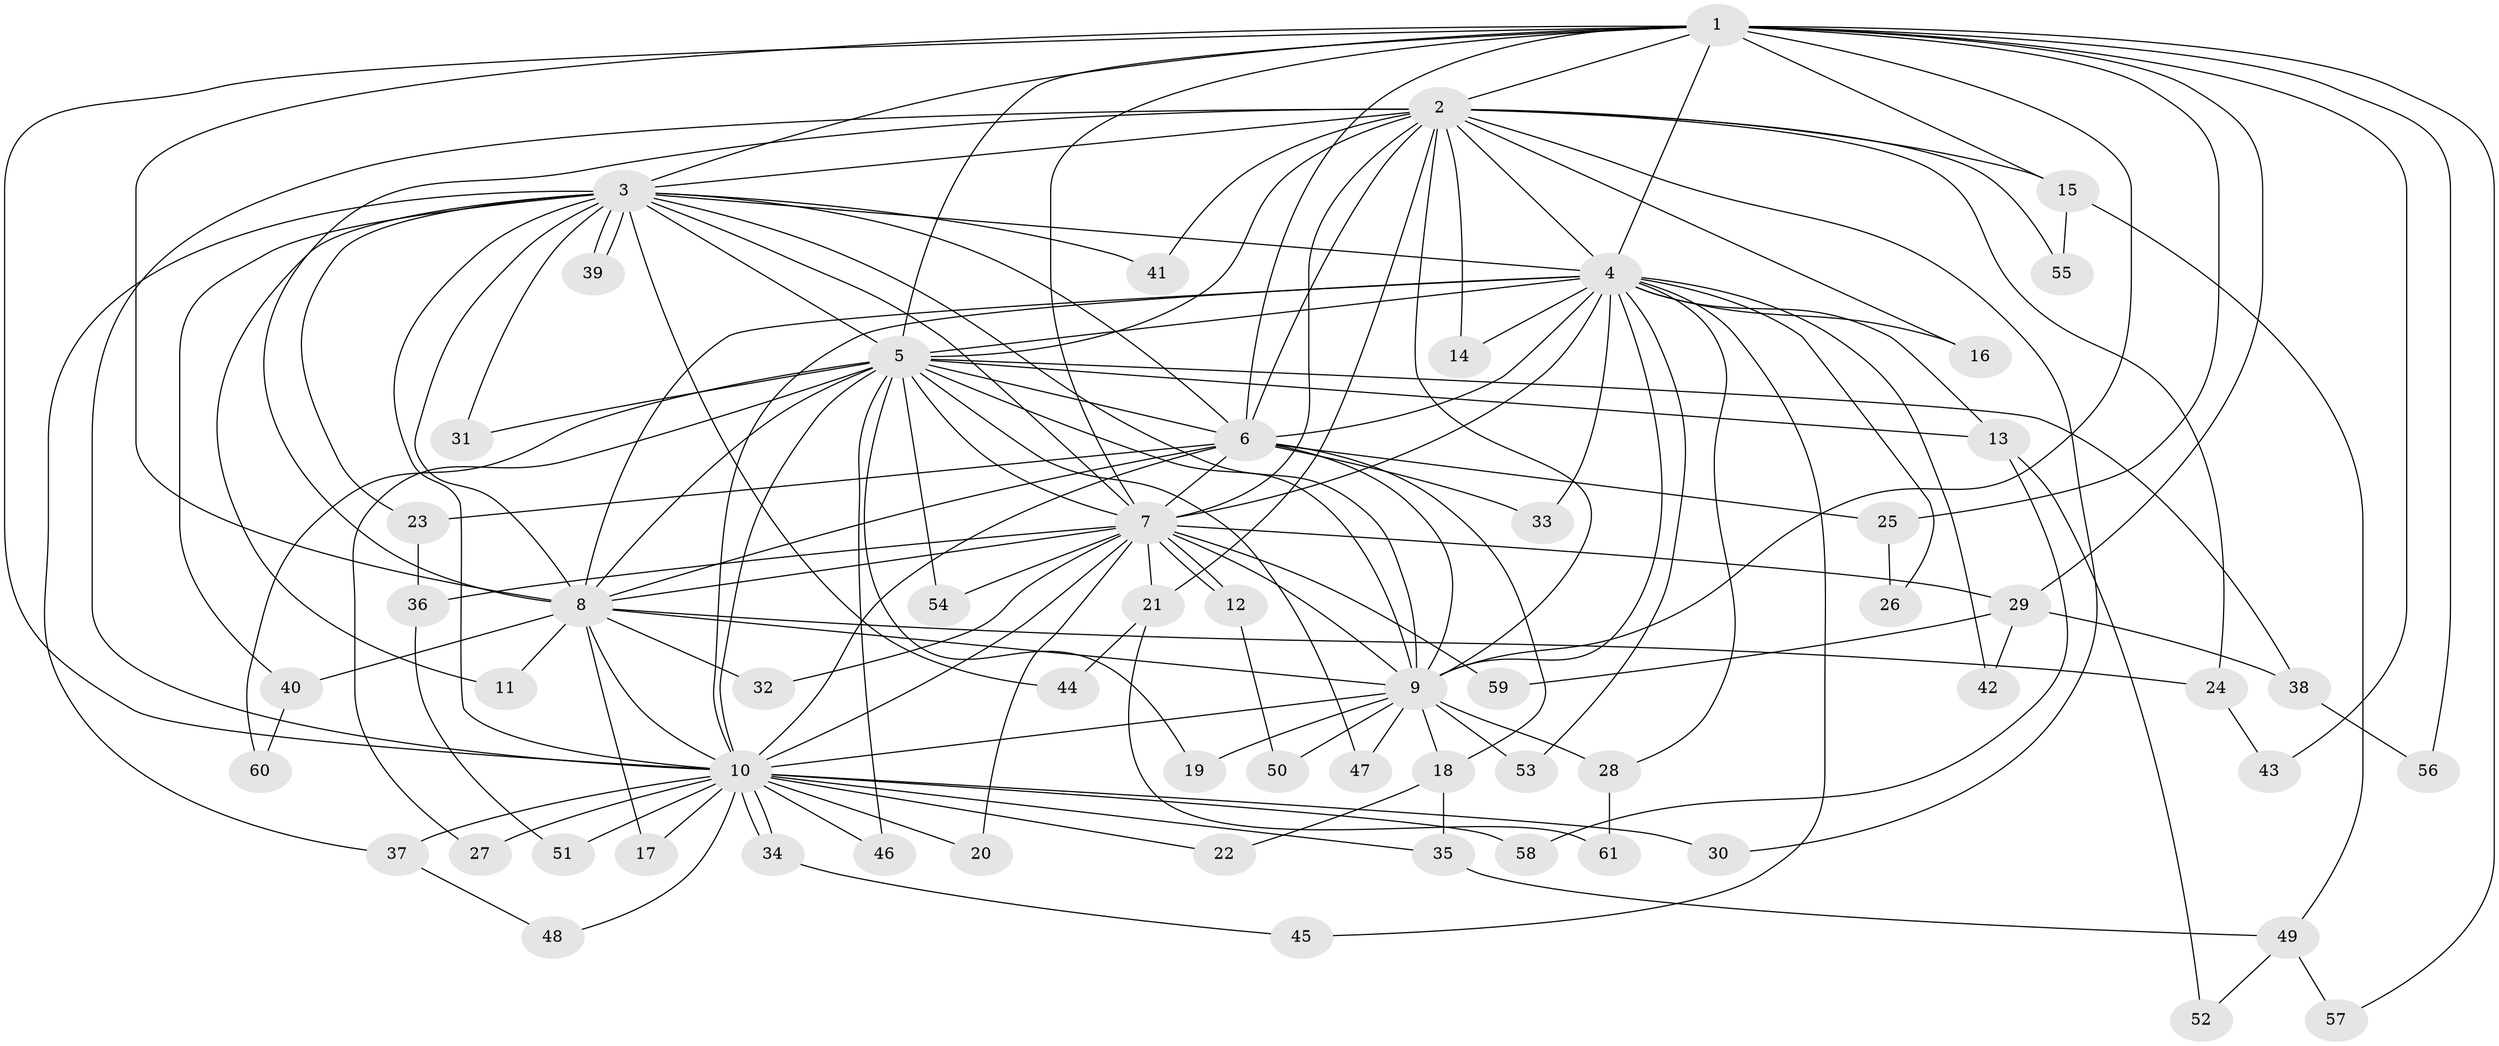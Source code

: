 // Generated by graph-tools (version 1.1) at 2025/49/03/09/25 03:49:30]
// undirected, 61 vertices, 147 edges
graph export_dot {
graph [start="1"]
  node [color=gray90,style=filled];
  1;
  2;
  3;
  4;
  5;
  6;
  7;
  8;
  9;
  10;
  11;
  12;
  13;
  14;
  15;
  16;
  17;
  18;
  19;
  20;
  21;
  22;
  23;
  24;
  25;
  26;
  27;
  28;
  29;
  30;
  31;
  32;
  33;
  34;
  35;
  36;
  37;
  38;
  39;
  40;
  41;
  42;
  43;
  44;
  45;
  46;
  47;
  48;
  49;
  50;
  51;
  52;
  53;
  54;
  55;
  56;
  57;
  58;
  59;
  60;
  61;
  1 -- 2;
  1 -- 3;
  1 -- 4;
  1 -- 5;
  1 -- 6;
  1 -- 7;
  1 -- 8;
  1 -- 9;
  1 -- 10;
  1 -- 15;
  1 -- 25;
  1 -- 29;
  1 -- 43;
  1 -- 56;
  1 -- 57;
  2 -- 3;
  2 -- 4;
  2 -- 5;
  2 -- 6;
  2 -- 7;
  2 -- 8;
  2 -- 9;
  2 -- 10;
  2 -- 14;
  2 -- 15;
  2 -- 16;
  2 -- 21;
  2 -- 24;
  2 -- 30;
  2 -- 41;
  2 -- 55;
  3 -- 4;
  3 -- 5;
  3 -- 6;
  3 -- 7;
  3 -- 8;
  3 -- 9;
  3 -- 10;
  3 -- 11;
  3 -- 23;
  3 -- 31;
  3 -- 37;
  3 -- 39;
  3 -- 39;
  3 -- 40;
  3 -- 41;
  3 -- 44;
  4 -- 5;
  4 -- 6;
  4 -- 7;
  4 -- 8;
  4 -- 9;
  4 -- 10;
  4 -- 13;
  4 -- 14;
  4 -- 16;
  4 -- 26;
  4 -- 28;
  4 -- 33;
  4 -- 42;
  4 -- 45;
  4 -- 53;
  5 -- 6;
  5 -- 7;
  5 -- 8;
  5 -- 9;
  5 -- 10;
  5 -- 13;
  5 -- 19;
  5 -- 27;
  5 -- 31;
  5 -- 38;
  5 -- 46;
  5 -- 47;
  5 -- 54;
  5 -- 60;
  6 -- 7;
  6 -- 8;
  6 -- 9;
  6 -- 10;
  6 -- 18;
  6 -- 23;
  6 -- 25;
  6 -- 33;
  7 -- 8;
  7 -- 9;
  7 -- 10;
  7 -- 12;
  7 -- 12;
  7 -- 20;
  7 -- 21;
  7 -- 29;
  7 -- 32;
  7 -- 36;
  7 -- 54;
  7 -- 59;
  8 -- 9;
  8 -- 10;
  8 -- 11;
  8 -- 17;
  8 -- 24;
  8 -- 32;
  8 -- 40;
  9 -- 10;
  9 -- 18;
  9 -- 19;
  9 -- 28;
  9 -- 47;
  9 -- 50;
  9 -- 53;
  10 -- 17;
  10 -- 20;
  10 -- 22;
  10 -- 27;
  10 -- 30;
  10 -- 34;
  10 -- 34;
  10 -- 35;
  10 -- 37;
  10 -- 46;
  10 -- 48;
  10 -- 51;
  10 -- 58;
  12 -- 50;
  13 -- 52;
  13 -- 58;
  15 -- 49;
  15 -- 55;
  18 -- 22;
  18 -- 35;
  21 -- 44;
  21 -- 61;
  23 -- 36;
  24 -- 43;
  25 -- 26;
  28 -- 61;
  29 -- 38;
  29 -- 42;
  29 -- 59;
  34 -- 45;
  35 -- 49;
  36 -- 51;
  37 -- 48;
  38 -- 56;
  40 -- 60;
  49 -- 52;
  49 -- 57;
}
